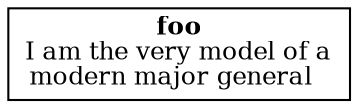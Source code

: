 digraph g {
  compound=true
  node[fontsize=12]
  edge[fontsize=12]

  g0 [shape="box" label=<
<b>foo</b>
<br/>
I am the very model of a<br/>
modern major general
  >]

}
